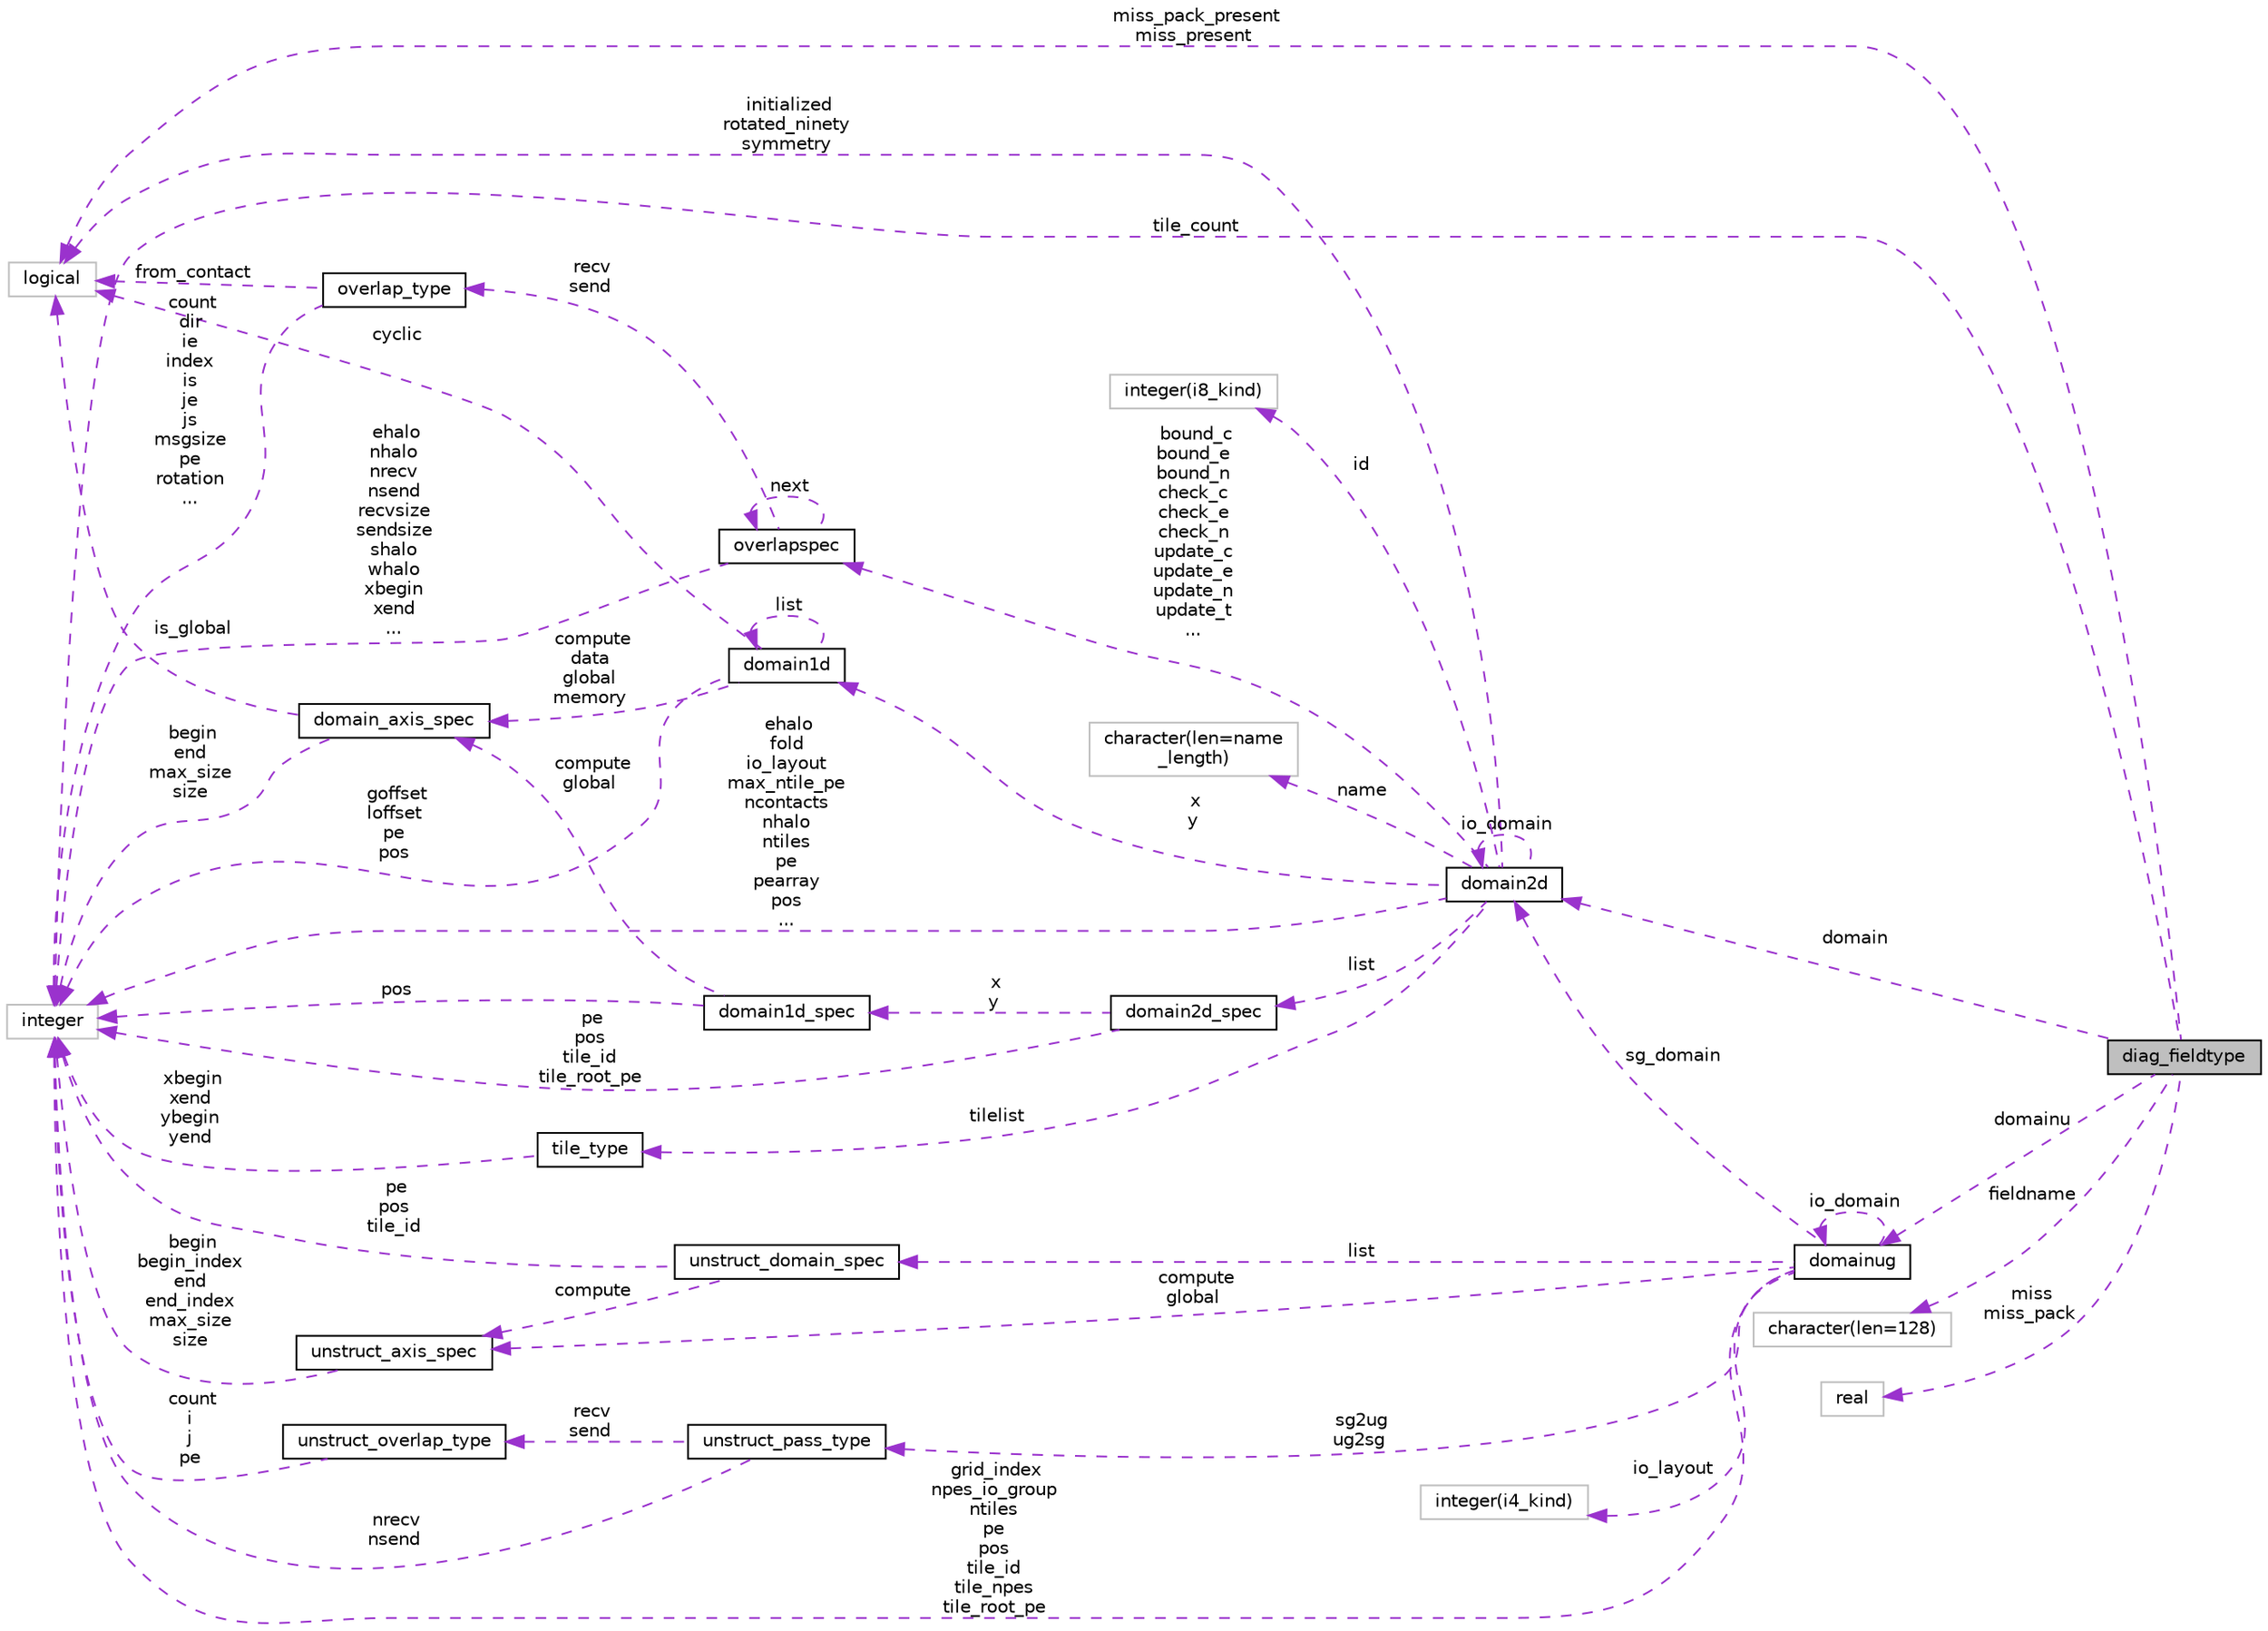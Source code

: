 digraph "diag_fieldtype"
{
 // INTERACTIVE_SVG=YES
 // LATEX_PDF_SIZE
  edge [fontname="Helvetica",fontsize="10",labelfontname="Helvetica",labelfontsize="10"];
  node [fontname="Helvetica",fontsize="10",shape=record];
  rankdir="LR";
  Node1 [label="diag_fieldtype",height=0.2,width=0.4,color="black", fillcolor="grey75", style="filled", fontcolor="black",tooltip="Diagnostic field type."];
  Node2 -> Node1 [dir="back",color="darkorchid3",fontsize="10",style="dashed",label=" miss_pack_present\nmiss_present" ,fontname="Helvetica"];
  Node2 [label="logical",height=0.2,width=0.4,color="grey75", fillcolor="white", style="filled",tooltip=" "];
  Node3 -> Node1 [dir="back",color="darkorchid3",fontsize="10",style="dashed",label=" domainu" ,fontname="Helvetica"];
  Node3 [label="domainug",height=0.2,width=0.4,color="black", fillcolor="white", style="filled",URL="$group__mpp__domains__mod.html#structmpp__domains__mod_1_1domainug",tooltip="Domain information for managing data on unstructured grids."];
  Node4 -> Node3 [dir="back",color="darkorchid3",fontsize="10",style="dashed",label=" list" ,fontname="Helvetica"];
  Node4 [label="unstruct_domain_spec",height=0.2,width=0.4,color="black", fillcolor="white", style="filled",URL="$group__mpp__domains__mod.html#structmpp__domains__mod_1_1unstruct__domain__spec",tooltip="Private type for axis specification data for an unstructured domain."];
  Node5 -> Node4 [dir="back",color="darkorchid3",fontsize="10",style="dashed",label=" compute" ,fontname="Helvetica"];
  Node5 [label="unstruct_axis_spec",height=0.2,width=0.4,color="black", fillcolor="white", style="filled",URL="$group__mpp__domains__mod.html#structmpp__domains__mod_1_1unstruct__axis__spec",tooltip="Private type for axis specification data for an unstructured grid."];
  Node6 -> Node5 [dir="back",color="darkorchid3",fontsize="10",style="dashed",label=" begin\nbegin_index\nend\nend_index\nmax_size\nsize" ,fontname="Helvetica"];
  Node6 [label="integer",height=0.2,width=0.4,color="grey75", fillcolor="white", style="filled",tooltip=" "];
  Node6 -> Node4 [dir="back",color="darkorchid3",fontsize="10",style="dashed",label=" pe\npos\ntile_id" ,fontname="Helvetica"];
  Node5 -> Node3 [dir="back",color="darkorchid3",fontsize="10",style="dashed",label=" compute\nglobal" ,fontname="Helvetica"];
  Node7 -> Node3 [dir="back",color="darkorchid3",fontsize="10",style="dashed",label=" sg_domain" ,fontname="Helvetica"];
  Node7 [label="domain2d",height=0.2,width=0.4,color="black", fillcolor="white", style="filled",URL="$group__mpp__domains__mod.html#structmpp__domains__mod_1_1domain2d",tooltip="The domain2D type contains all the necessary information to define the global, compute and data domai..."];
  Node2 -> Node7 [dir="back",color="darkorchid3",fontsize="10",style="dashed",label=" initialized\nrotated_ninety\nsymmetry" ,fontname="Helvetica"];
  Node8 -> Node7 [dir="back",color="darkorchid3",fontsize="10",style="dashed",label=" x\ny" ,fontname="Helvetica"];
  Node8 [label="domain1d",height=0.2,width=0.4,color="black", fillcolor="white", style="filled",URL="$group__mpp__domains__mod.html#structmpp__domains__mod_1_1domain1d",tooltip="One dimensional domain used to manage shared data access between pes."];
  Node2 -> Node8 [dir="back",color="darkorchid3",fontsize="10",style="dashed",label=" cyclic" ,fontname="Helvetica"];
  Node8 -> Node8 [dir="back",color="darkorchid3",fontsize="10",style="dashed",label=" list" ,fontname="Helvetica"];
  Node9 -> Node8 [dir="back",color="darkorchid3",fontsize="10",style="dashed",label=" compute\ndata\nglobal\nmemory" ,fontname="Helvetica"];
  Node9 [label="domain_axis_spec",height=0.2,width=0.4,color="black", fillcolor="white", style="filled",URL="$group__mpp__domains__mod.html#structmpp__domains__mod_1_1domain__axis__spec",tooltip="Used to specify index limits along an axis of a domain."];
  Node2 -> Node9 [dir="back",color="darkorchid3",fontsize="10",style="dashed",label=" is_global" ,fontname="Helvetica"];
  Node6 -> Node9 [dir="back",color="darkorchid3",fontsize="10",style="dashed",label=" begin\nend\nmax_size\nsize" ,fontname="Helvetica"];
  Node6 -> Node8 [dir="back",color="darkorchid3",fontsize="10",style="dashed",label=" goffset\nloffset\npe\npos" ,fontname="Helvetica"];
  Node10 -> Node7 [dir="back",color="darkorchid3",fontsize="10",style="dashed",label=" id" ,fontname="Helvetica"];
  Node10 [label="integer(i8_kind)",height=0.2,width=0.4,color="grey75", fillcolor="white", style="filled",tooltip=" "];
  Node7 -> Node7 [dir="back",color="darkorchid3",fontsize="10",style="dashed",label=" io_domain" ,fontname="Helvetica"];
  Node11 -> Node7 [dir="back",color="darkorchid3",fontsize="10",style="dashed",label=" bound_c\nbound_e\nbound_n\ncheck_c\ncheck_e\ncheck_n\nupdate_c\nupdate_e\nupdate_n\nupdate_t\n..." ,fontname="Helvetica"];
  Node11 [label="overlapspec",height=0.2,width=0.4,color="black", fillcolor="white", style="filled",URL="$group__mpp__domains__mod.html#structmpp__domains__mod_1_1overlapspec",tooltip="Private type for overlap specifications."];
  Node12 -> Node11 [dir="back",color="darkorchid3",fontsize="10",style="dashed",label=" recv\nsend" ,fontname="Helvetica"];
  Node12 [label="overlap_type",height=0.2,width=0.4,color="black", fillcolor="white", style="filled",URL="$group__mpp__domains__mod.html#structmpp__domains__mod_1_1overlap__type",tooltip="Type for overlapping data."];
  Node2 -> Node12 [dir="back",color="darkorchid3",fontsize="10",style="dashed",label=" from_contact" ,fontname="Helvetica"];
  Node6 -> Node12 [dir="back",color="darkorchid3",fontsize="10",style="dashed",label=" count\ndir\nie\nindex\nis\nje\njs\nmsgsize\npe\nrotation\n..." ,fontname="Helvetica"];
  Node11 -> Node11 [dir="back",color="darkorchid3",fontsize="10",style="dashed",label=" next" ,fontname="Helvetica"];
  Node6 -> Node11 [dir="back",color="darkorchid3",fontsize="10",style="dashed",label=" ehalo\nnhalo\nnrecv\nnsend\nrecvsize\nsendsize\nshalo\nwhalo\nxbegin\nxend\n..." ,fontname="Helvetica"];
  Node13 -> Node7 [dir="back",color="darkorchid3",fontsize="10",style="dashed",label=" list" ,fontname="Helvetica"];
  Node13 [label="domain2d_spec",height=0.2,width=0.4,color="black", fillcolor="white", style="filled",URL="$group__mpp__domains__mod.html#structmpp__domains__mod_1_1domain2d__spec",tooltip="Private type to specify multiple index limits and pe information for a 2D domain."];
  Node14 -> Node13 [dir="back",color="darkorchid3",fontsize="10",style="dashed",label=" x\ny" ,fontname="Helvetica"];
  Node14 [label="domain1d_spec",height=0.2,width=0.4,color="black", fillcolor="white", style="filled",URL="$group__mpp__domains__mod.html#structmpp__domains__mod_1_1domain1d__spec",tooltip="A private type used to specify index limits for a domain decomposition."];
  Node9 -> Node14 [dir="back",color="darkorchid3",fontsize="10",style="dashed",label=" compute\nglobal" ,fontname="Helvetica"];
  Node6 -> Node14 [dir="back",color="darkorchid3",fontsize="10",style="dashed",label=" pos" ,fontname="Helvetica"];
  Node6 -> Node13 [dir="back",color="darkorchid3",fontsize="10",style="dashed",label=" pe\npos\ntile_id\ntile_root_pe" ,fontname="Helvetica"];
  Node15 -> Node7 [dir="back",color="darkorchid3",fontsize="10",style="dashed",label=" tilelist" ,fontname="Helvetica"];
  Node15 [label="tile_type",height=0.2,width=0.4,color="black", fillcolor="white", style="filled",URL="$group__mpp__domains__mod.html#structmpp__domains__mod_1_1tile__type",tooltip="Upper and lower x and y bounds for a tile."];
  Node6 -> Node15 [dir="back",color="darkorchid3",fontsize="10",style="dashed",label=" xbegin\nxend\nybegin\nyend" ,fontname="Helvetica"];
  Node6 -> Node7 [dir="back",color="darkorchid3",fontsize="10",style="dashed",label=" ehalo\nfold\nio_layout\nmax_ntile_pe\nncontacts\nnhalo\nntiles\npe\npearray\npos\n..." ,fontname="Helvetica"];
  Node16 -> Node7 [dir="back",color="darkorchid3",fontsize="10",style="dashed",label=" name" ,fontname="Helvetica"];
  Node16 [label="character(len=name\l_length)",height=0.2,width=0.4,color="grey75", fillcolor="white", style="filled",tooltip=" "];
  Node3 -> Node3 [dir="back",color="darkorchid3",fontsize="10",style="dashed",label=" io_domain" ,fontname="Helvetica"];
  Node17 -> Node3 [dir="back",color="darkorchid3",fontsize="10",style="dashed",label=" sg2ug\nug2sg" ,fontname="Helvetica"];
  Node17 [label="unstruct_pass_type",height=0.2,width=0.4,color="black", fillcolor="white", style="filled",URL="$group__mpp__domains__mod.html#structmpp__domains__mod_1_1unstruct__pass__type",tooltip="Private type."];
  Node18 -> Node17 [dir="back",color="darkorchid3",fontsize="10",style="dashed",label=" recv\nsend" ,fontname="Helvetica"];
  Node18 [label="unstruct_overlap_type",height=0.2,width=0.4,color="black", fillcolor="white", style="filled",URL="$group__mpp__domains__mod.html#structmpp__domains__mod_1_1unstruct__overlap__type",tooltip="Private type."];
  Node6 -> Node18 [dir="back",color="darkorchid3",fontsize="10",style="dashed",label=" count\ni\nj\npe" ,fontname="Helvetica"];
  Node6 -> Node17 [dir="back",color="darkorchid3",fontsize="10",style="dashed",label=" nrecv\nnsend" ,fontname="Helvetica"];
  Node6 -> Node3 [dir="back",color="darkorchid3",fontsize="10",style="dashed",label=" grid_index\nnpes_io_group\nntiles\npe\npos\ntile_id\ntile_npes\ntile_root_pe" ,fontname="Helvetica"];
  Node19 -> Node3 [dir="back",color="darkorchid3",fontsize="10",style="dashed",label=" io_layout" ,fontname="Helvetica"];
  Node19 [label="integer(i4_kind)",height=0.2,width=0.4,color="grey75", fillcolor="white", style="filled",tooltip=" "];
  Node7 -> Node1 [dir="back",color="darkorchid3",fontsize="10",style="dashed",label=" domain" ,fontname="Helvetica"];
  Node20 -> Node1 [dir="back",color="darkorchid3",fontsize="10",style="dashed",label=" fieldname" ,fontname="Helvetica"];
  Node20 [label="character(len=128)",height=0.2,width=0.4,color="grey75", fillcolor="white", style="filled",tooltip=" "];
  Node6 -> Node1 [dir="back",color="darkorchid3",fontsize="10",style="dashed",label=" tile_count" ,fontname="Helvetica"];
  Node21 -> Node1 [dir="back",color="darkorchid3",fontsize="10",style="dashed",label=" miss\nmiss_pack" ,fontname="Helvetica"];
  Node21 [label="real",height=0.2,width=0.4,color="grey75", fillcolor="white", style="filled",tooltip=" "];
}
